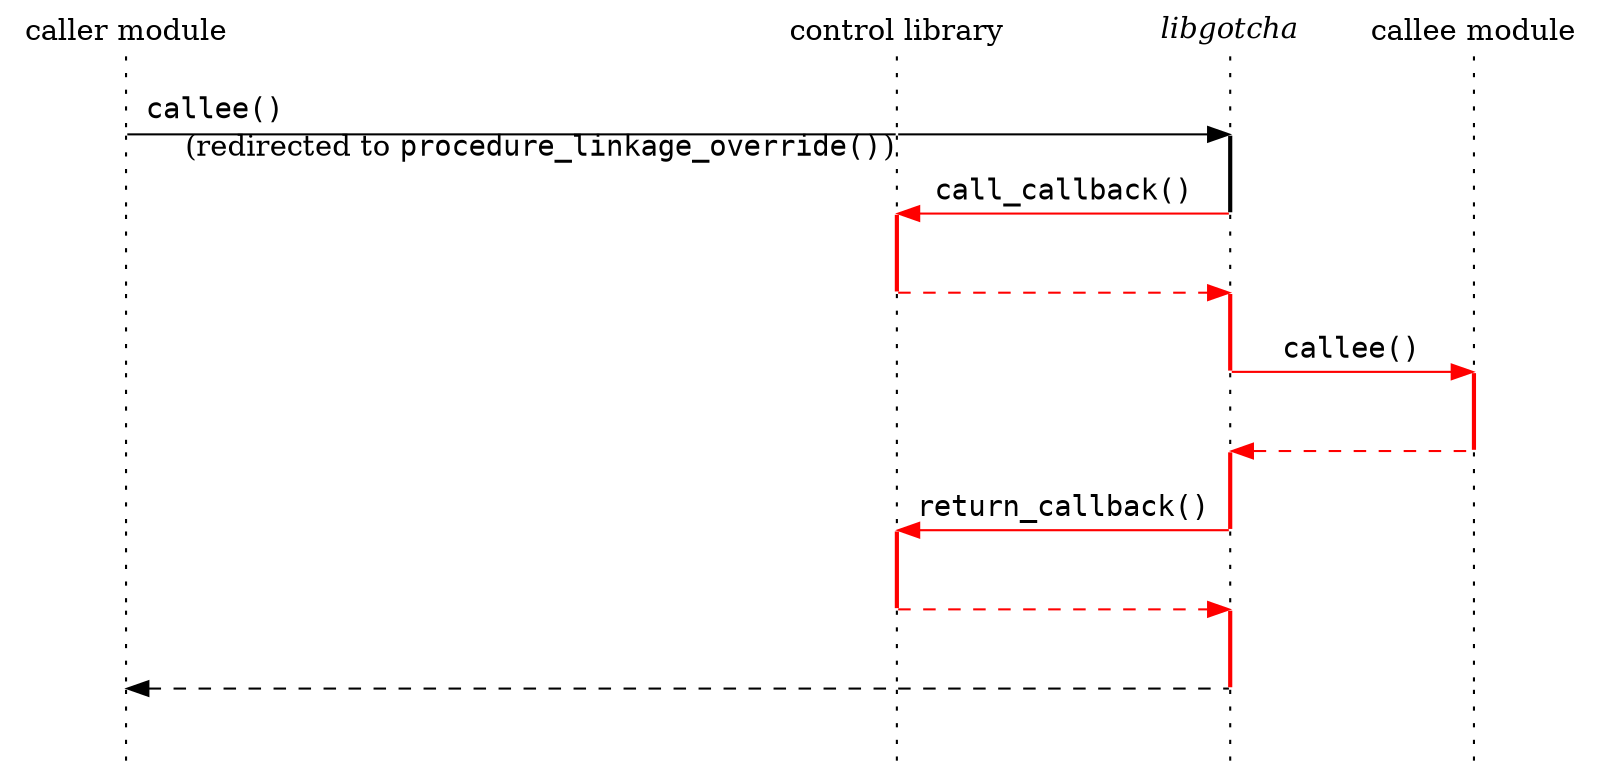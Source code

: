 strict digraph {
	edge [arrowhead=none];
	node [shape=none, width=0, height=0, label=""];

	caller [label="caller module"];
	control [label="control library"];
	gotcha [label=<<i>libgotcha</i>>];
	callee [label="callee module"];

	{
		// This weight must be at least the number of horizontal arrows.
		edge [style=dotted, weight=7];

		caller -> callerA -> callerB -> callerC -> callerD -> callerE -> callerF -> callerG -> callerH -> callerI;

		control -> controlA -> controlB;
		controlB -> controlC [style=solid, penwidth=2, color=red];
		controlC -> controlD -> controlE -> controlF;
		controlF -> controlG [style=solid, penwidth=2, color=red];
		controlG -> controlH -> controlI;

		gotcha -> gotchaA;
		gotchaA -> gotchaB [style=solid, penwidth=2];
		gotchaB -> gotchaC;
		gotchaC -> gotchaD [style=solid, penwidth=2, color=red];
		gotchaD -> gotchaE;
		gotchaE -> gotchaF [style=solid, penwidth=2, color=red];
		gotchaF -> gotchaG;
		gotchaG -> gotchaH [style=solid, penwidth=2, color=red];
		gotchaH -> gotchaI;

		callee -> calleeA -> calleeB -> calleeC -> calleeD;
		calleeD -> calleeE [style=solid, penwidth=2, color=red];
		calleeE -> calleeF -> calleeG -> calleeH -> calleeI;
	}

	{
		rank=same;
		callerA -> controlA [label=<<font face="monospace">callee()</font>                                                               >, headlabel=<(redirected to <font face="monospace">procedure_linkage_override()</font>)>];
		controlA -> gotchaA [arrowhead=normal];
	}

	{
		rank=same;
		controlB -> gotchaB [label="call_callback()", fontname="monospace" arrowhead=normal, dir=back, color=red];
	}

	{
		rank=same;
		controlC -> gotchaC [style=dashed, arrowhead=normal, color=red];
	}

	{
		rank=same;
		gotchaD -> calleeD [label="callee()", fontname="monospace", arrowhead=normal, color=red];
	}

	{
		rank=same;
		gotchaE -> calleeE [style=dashed, arrowhead=normal, dir=back, color=red];
	}

	{
		rank=same;
		controlF -> gotchaF [label="return_callback()", fontname="monospace", arrowhead=normal, dir=back, color=red];
	}

	{
		rank=same;
		controlG -> gotchaG [style=dashed, arrowhead=normal, color=red];
	}

	{
		rank=same;
		callerH -> controlH [style=dashed, arrowhead=normal, dir=back];
		controlH -> gotchaH [style=dashed];
	}
}
